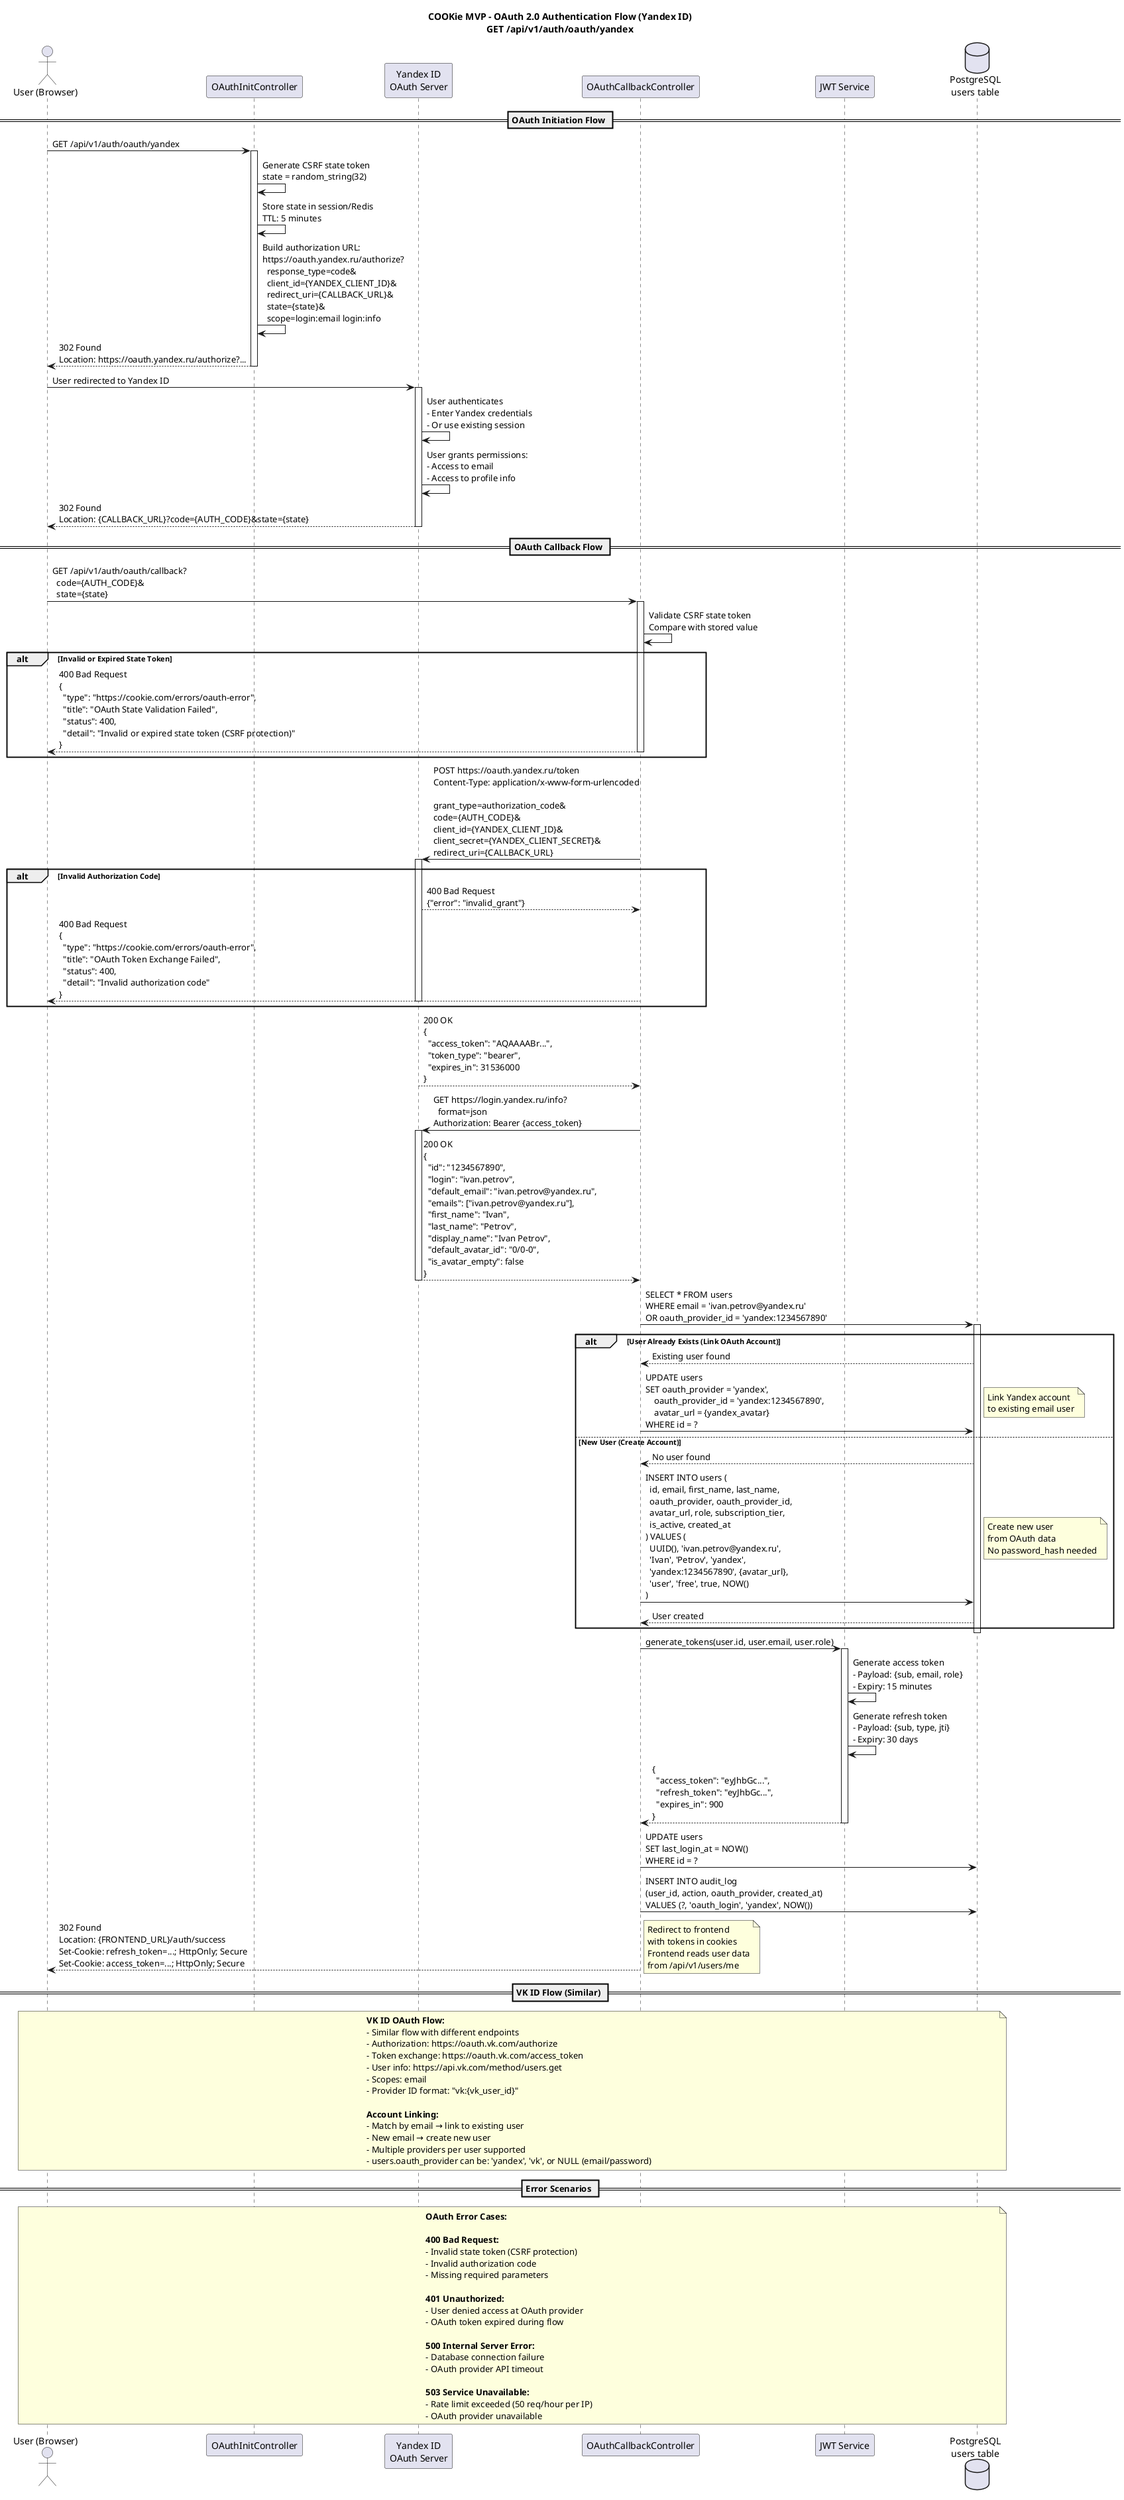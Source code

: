 @startuml sequence_auth_oauth_yandex

title COOKie MVP - OAuth 2.0 Authentication Flow (Yandex ID)\nGET /api/v1/auth/oauth/yandex

actor "User (Browser)" as User
participant "OAuthInitController" as InitController
participant "Yandex ID\nOAuth Server" as YandexOAuth
participant "OAuthCallbackController" as CallbackController
participant "JWT Service" as JWT
database "PostgreSQL\nusers table" as DB

== OAuth Initiation Flow ==

User -> InitController: GET /api/v1/auth/oauth/yandex

activate InitController

InitController -> InitController: Generate CSRF state token\nstate = random_string(32)

InitController -> InitController: Store state in session/Redis\nTTL: 5 minutes

InitController -> InitController: Build authorization URL:\nhttps://oauth.yandex.ru/authorize?\n  response_type=code&\n  client_id={YANDEX_CLIENT_ID}&\n  redirect_uri={CALLBACK_URL}&\n  state={state}&\n  scope=login:email login:info

InitController --> User: 302 Found\nLocation: https://oauth.yandex.ru/authorize?...

deactivate InitController

User -> YandexOAuth: User redirected to Yandex ID
activate YandexOAuth

YandexOAuth -> YandexOAuth: User authenticates\n- Enter Yandex credentials\n- Or use existing session

YandexOAuth -> YandexOAuth: User grants permissions:\n- Access to email\n- Access to profile info

YandexOAuth --> User: 302 Found\nLocation: {CALLBACK_URL}?code={AUTH_CODE}&state={state}

deactivate YandexOAuth

== OAuth Callback Flow ==

User -> CallbackController: GET /api/v1/auth/oauth/callback?\n  code={AUTH_CODE}&\n  state={state}

activate CallbackController

CallbackController -> CallbackController: Validate CSRF state token\nCompare with stored value

alt Invalid or Expired State Token
  CallbackController --> User: 400 Bad Request\n{\n  "type": "https://cookie.com/errors/oauth-error",\n  "title": "OAuth State Validation Failed",\n  "status": 400,\n  "detail": "Invalid or expired state token (CSRF protection)"\n}
  deactivate CallbackController
end

CallbackController -> YandexOAuth: POST https://oauth.yandex.ru/token\nContent-Type: application/x-www-form-urlencoded\n\ngrant_type=authorization_code&\ncode={AUTH_CODE}&\nclient_id={YANDEX_CLIENT_ID}&\nclient_secret={YANDEX_CLIENT_SECRET}&\nredirect_uri={CALLBACK_URL}

activate YandexOAuth

alt Invalid Authorization Code
  YandexOAuth --> CallbackController: 400 Bad Request\n{"error": "invalid_grant"}

  CallbackController --> User: 400 Bad Request\n{\n  "type": "https://cookie.com/errors/oauth-error",\n  "title": "OAuth Token Exchange Failed",\n  "status": 400,\n  "detail": "Invalid authorization code"\n}
  deactivate YandexOAuth
  deactivate CallbackController
end

YandexOAuth --> CallbackController: 200 OK\n{\n  "access_token": "AQAAAABr...",\n  "token_type": "bearer",\n  "expires_in": 31536000\n}

deactivate YandexOAuth

CallbackController -> YandexOAuth: GET https://login.yandex.ru/info?\n  format=json\nAuthorization: Bearer {access_token}

activate YandexOAuth

YandexOAuth --> CallbackController: 200 OK\n{\n  "id": "1234567890",\n  "login": "ivan.petrov",\n  "default_email": "ivan.petrov@yandex.ru",\n  "emails": ["ivan.petrov@yandex.ru"],\n  "first_name": "Ivan",\n  "last_name": "Petrov",\n  "display_name": "Ivan Petrov",\n  "default_avatar_id": "0/0-0",\n  "is_avatar_empty": false\n}

deactivate YandexOAuth

CallbackController -> DB: SELECT * FROM users\nWHERE email = 'ivan.petrov@yandex.ru'\nOR oauth_provider_id = 'yandex:1234567890'

activate DB

alt User Already Exists (Link OAuth Account)
  DB --> CallbackController: Existing user found

  CallbackController -> DB: UPDATE users\nSET oauth_provider = 'yandex',\n    oauth_provider_id = 'yandex:1234567890',\n    avatar_url = {yandex_avatar}\nWHERE id = ?
  note right: Link Yandex account\nto existing email user

else New User (Create Account)
  DB --> CallbackController: No user found

  CallbackController -> DB: INSERT INTO users (\n  id, email, first_name, last_name,\n  oauth_provider, oauth_provider_id,\n  avatar_url, role, subscription_tier,\n  is_active, created_at\n) VALUES (\n  UUID(), 'ivan.petrov@yandex.ru',\n  'Ivan', 'Petrov', 'yandex',\n  'yandex:1234567890', {avatar_url},\n  'user', 'free', true, NOW()\n)
  note right: Create new user\nfrom OAuth data\nNo password_hash needed

  DB --> CallbackController: User created
end

deactivate DB

CallbackController -> JWT: generate_tokens(user.id, user.email, user.role)
activate JWT
JWT -> JWT: Generate access token\n- Payload: {sub, email, role}\n- Expiry: 15 minutes
JWT -> JWT: Generate refresh token\n- Payload: {sub, type, jti}\n- Expiry: 30 days
JWT --> CallbackController: {\n  "access_token": "eyJhbGc...",\n  "refresh_token": "eyJhbGc...",\n  "expires_in": 900\n}
deactivate JWT

CallbackController -> DB: UPDATE users\nSET last_login_at = NOW()\nWHERE id = ?

CallbackController -> DB: INSERT INTO audit_log\n(user_id, action, oauth_provider, created_at)\nVALUES (?, 'oauth_login', 'yandex', NOW())

CallbackController --> User: 302 Found\nLocation: {FRONTEND_URL}/auth/success\nSet-Cookie: refresh_token=...; HttpOnly; Secure\nSet-Cookie: access_token=...; HttpOnly; Secure

note right: Redirect to frontend\nwith tokens in cookies\nFrontend reads user data\nfrom /api/v1/users/me

deactivate CallbackController

== VK ID Flow (Similar) ==

note over User, DB
  **VK ID OAuth Flow:**
  - Similar flow with different endpoints
  - Authorization: https://oauth.vk.com/authorize
  - Token exchange: https://oauth.vk.com/access_token
  - User info: https://api.vk.com/method/users.get
  - Scopes: email
  - Provider ID format: "vk:{vk_user_id}"

  **Account Linking:**
  - Match by email → link to existing user
  - New email → create new user
  - Multiple providers per user supported
  - users.oauth_provider can be: 'yandex', 'vk', or NULL (email/password)
end note

== Error Scenarios ==

note over User, DB
  **OAuth Error Cases:**

  **400 Bad Request:**
  - Invalid state token (CSRF protection)
  - Invalid authorization code
  - Missing required parameters

  **401 Unauthorized:**
  - User denied access at OAuth provider
  - OAuth token expired during flow

  **500 Internal Server Error:**
  - Database connection failure
  - OAuth provider API timeout

  **503 Service Unavailable:**
  - Rate limit exceeded (50 req/hour per IP)
  - OAuth provider unavailable
end note

@enduml
